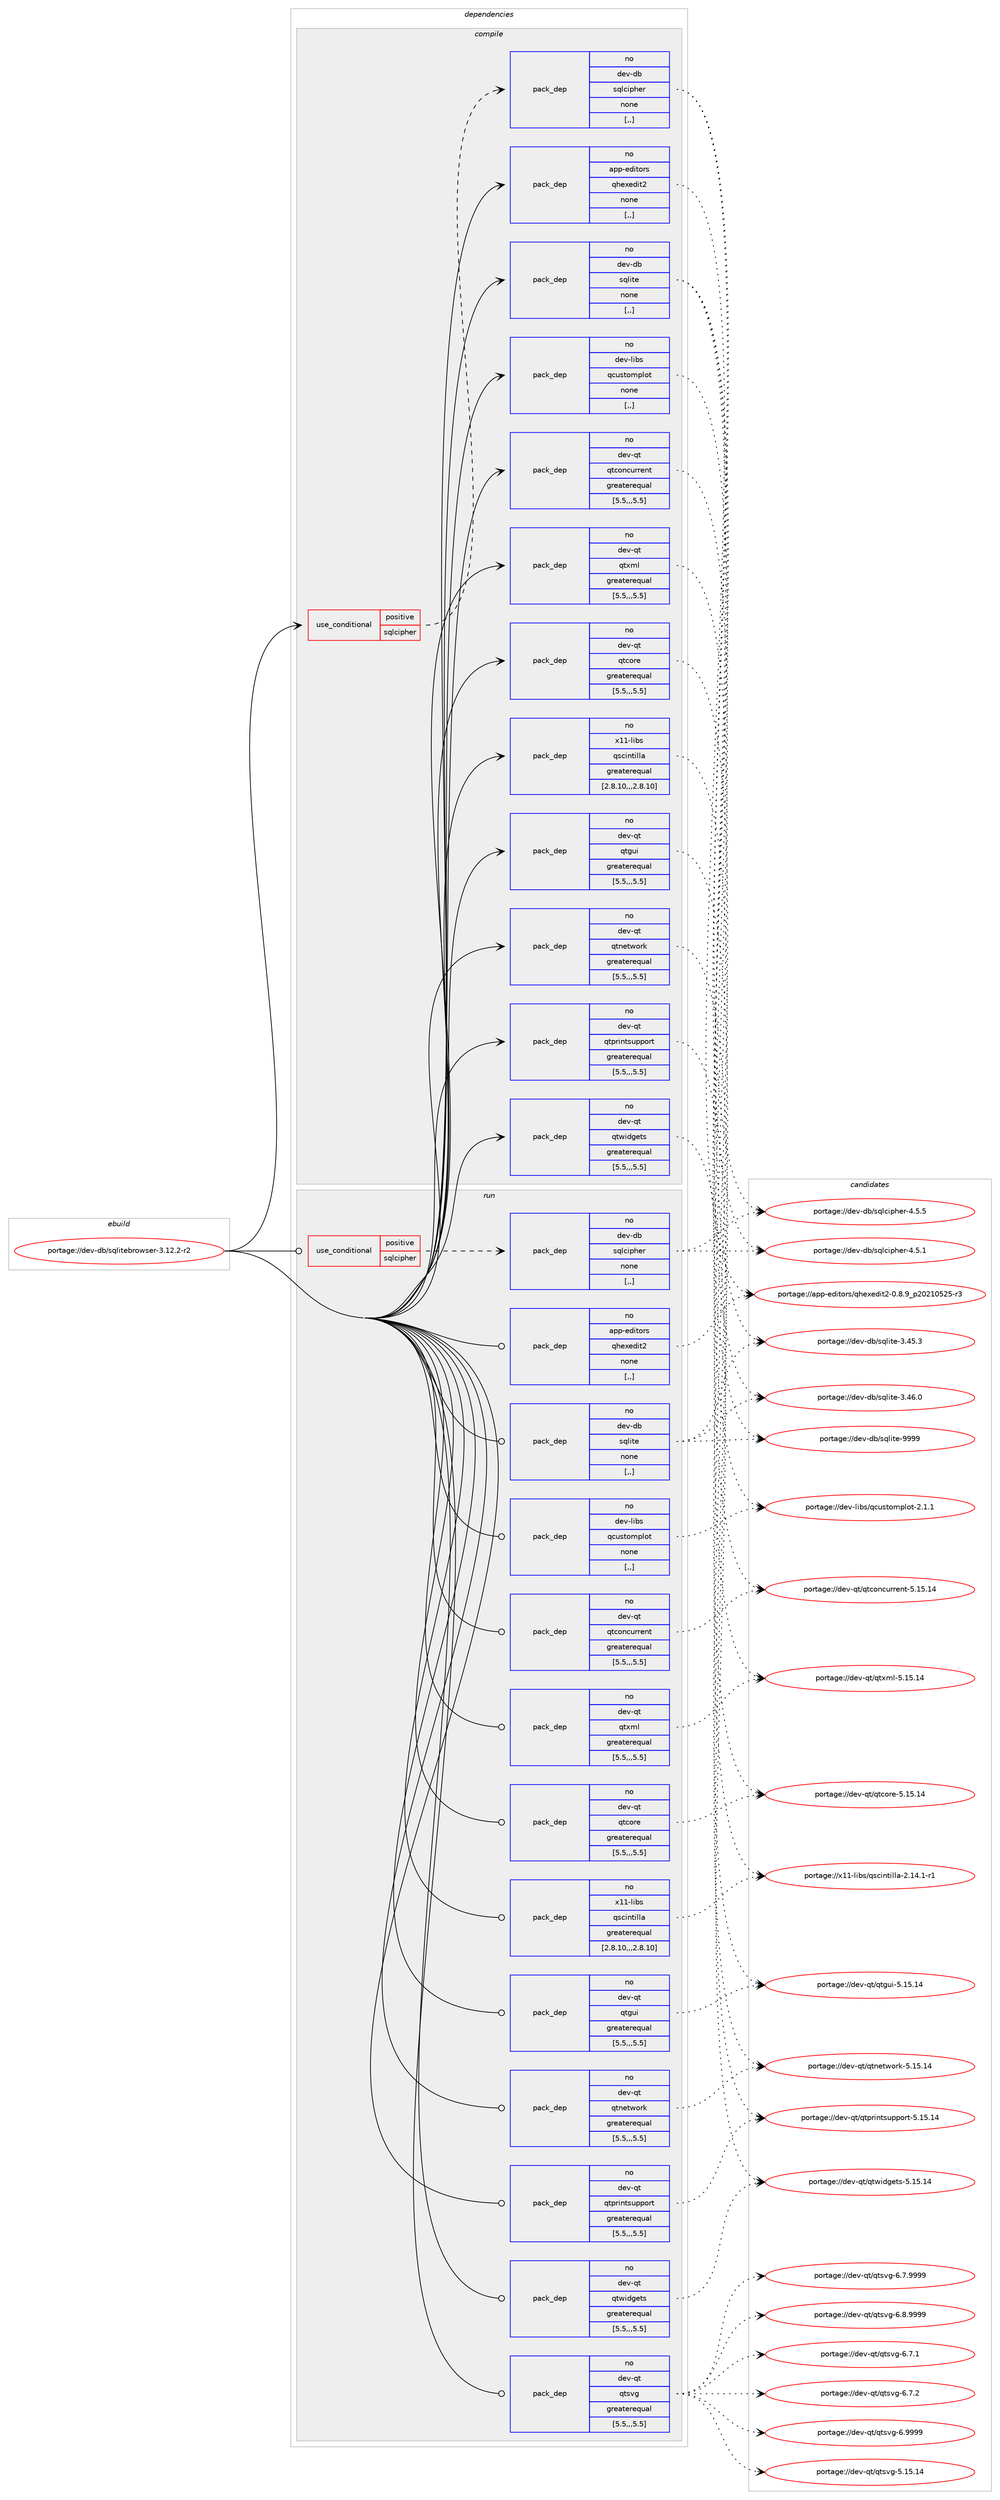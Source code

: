 digraph prolog {

# *************
# Graph options
# *************

newrank=true;
concentrate=true;
compound=true;
graph [rankdir=LR,fontname=Helvetica,fontsize=10,ranksep=1.5];#, ranksep=2.5, nodesep=0.2];
edge  [arrowhead=vee];
node  [fontname=Helvetica,fontsize=10];

# **********
# The ebuild
# **********

subgraph cluster_leftcol {
color=gray;
rank=same;
label=<<i>ebuild</i>>;
id [label="portage://dev-db/sqlitebrowser-3.12.2-r2", color=red, width=4, href="../dev-db/sqlitebrowser-3.12.2-r2.svg"];
}

# ****************
# The dependencies
# ****************

subgraph cluster_midcol {
color=gray;
label=<<i>dependencies</i>>;
subgraph cluster_compile {
fillcolor="#eeeeee";
style=filled;
label=<<i>compile</i>>;
subgraph cond18326 {
dependency69282 [label=<<TABLE BORDER="0" CELLBORDER="1" CELLSPACING="0" CELLPADDING="4"><TR><TD ROWSPAN="3" CELLPADDING="10">use_conditional</TD></TR><TR><TD>positive</TD></TR><TR><TD>sqlcipher</TD></TR></TABLE>>, shape=none, color=red];
subgraph pack50039 {
dependency69283 [label=<<TABLE BORDER="0" CELLBORDER="1" CELLSPACING="0" CELLPADDING="4" WIDTH="220"><TR><TD ROWSPAN="6" CELLPADDING="30">pack_dep</TD></TR><TR><TD WIDTH="110">no</TD></TR><TR><TD>dev-db</TD></TR><TR><TD>sqlcipher</TD></TR><TR><TD>none</TD></TR><TR><TD>[,,]</TD></TR></TABLE>>, shape=none, color=blue];
}
dependency69282:e -> dependency69283:w [weight=20,style="dashed",arrowhead="vee"];
}
id:e -> dependency69282:w [weight=20,style="solid",arrowhead="vee"];
subgraph pack50040 {
dependency69284 [label=<<TABLE BORDER="0" CELLBORDER="1" CELLSPACING="0" CELLPADDING="4" WIDTH="220"><TR><TD ROWSPAN="6" CELLPADDING="30">pack_dep</TD></TR><TR><TD WIDTH="110">no</TD></TR><TR><TD>app-editors</TD></TR><TR><TD>qhexedit2</TD></TR><TR><TD>none</TD></TR><TR><TD>[,,]</TD></TR></TABLE>>, shape=none, color=blue];
}
id:e -> dependency69284:w [weight=20,style="solid",arrowhead="vee"];
subgraph pack50041 {
dependency69285 [label=<<TABLE BORDER="0" CELLBORDER="1" CELLSPACING="0" CELLPADDING="4" WIDTH="220"><TR><TD ROWSPAN="6" CELLPADDING="30">pack_dep</TD></TR><TR><TD WIDTH="110">no</TD></TR><TR><TD>dev-db</TD></TR><TR><TD>sqlite</TD></TR><TR><TD>none</TD></TR><TR><TD>[,,]</TD></TR></TABLE>>, shape=none, color=blue];
}
id:e -> dependency69285:w [weight=20,style="solid",arrowhead="vee"];
subgraph pack50042 {
dependency69286 [label=<<TABLE BORDER="0" CELLBORDER="1" CELLSPACING="0" CELLPADDING="4" WIDTH="220"><TR><TD ROWSPAN="6" CELLPADDING="30">pack_dep</TD></TR><TR><TD WIDTH="110">no</TD></TR><TR><TD>dev-libs</TD></TR><TR><TD>qcustomplot</TD></TR><TR><TD>none</TD></TR><TR><TD>[,,]</TD></TR></TABLE>>, shape=none, color=blue];
}
id:e -> dependency69286:w [weight=20,style="solid",arrowhead="vee"];
subgraph pack50043 {
dependency69287 [label=<<TABLE BORDER="0" CELLBORDER="1" CELLSPACING="0" CELLPADDING="4" WIDTH="220"><TR><TD ROWSPAN="6" CELLPADDING="30">pack_dep</TD></TR><TR><TD WIDTH="110">no</TD></TR><TR><TD>dev-qt</TD></TR><TR><TD>qtconcurrent</TD></TR><TR><TD>greaterequal</TD></TR><TR><TD>[5.5,,,5.5]</TD></TR></TABLE>>, shape=none, color=blue];
}
id:e -> dependency69287:w [weight=20,style="solid",arrowhead="vee"];
subgraph pack50044 {
dependency69288 [label=<<TABLE BORDER="0" CELLBORDER="1" CELLSPACING="0" CELLPADDING="4" WIDTH="220"><TR><TD ROWSPAN="6" CELLPADDING="30">pack_dep</TD></TR><TR><TD WIDTH="110">no</TD></TR><TR><TD>dev-qt</TD></TR><TR><TD>qtcore</TD></TR><TR><TD>greaterequal</TD></TR><TR><TD>[5.5,,,5.5]</TD></TR></TABLE>>, shape=none, color=blue];
}
id:e -> dependency69288:w [weight=20,style="solid",arrowhead="vee"];
subgraph pack50045 {
dependency69289 [label=<<TABLE BORDER="0" CELLBORDER="1" CELLSPACING="0" CELLPADDING="4" WIDTH="220"><TR><TD ROWSPAN="6" CELLPADDING="30">pack_dep</TD></TR><TR><TD WIDTH="110">no</TD></TR><TR><TD>dev-qt</TD></TR><TR><TD>qtgui</TD></TR><TR><TD>greaterequal</TD></TR><TR><TD>[5.5,,,5.5]</TD></TR></TABLE>>, shape=none, color=blue];
}
id:e -> dependency69289:w [weight=20,style="solid",arrowhead="vee"];
subgraph pack50046 {
dependency69290 [label=<<TABLE BORDER="0" CELLBORDER="1" CELLSPACING="0" CELLPADDING="4" WIDTH="220"><TR><TD ROWSPAN="6" CELLPADDING="30">pack_dep</TD></TR><TR><TD WIDTH="110">no</TD></TR><TR><TD>dev-qt</TD></TR><TR><TD>qtnetwork</TD></TR><TR><TD>greaterequal</TD></TR><TR><TD>[5.5,,,5.5]</TD></TR></TABLE>>, shape=none, color=blue];
}
id:e -> dependency69290:w [weight=20,style="solid",arrowhead="vee"];
subgraph pack50047 {
dependency69291 [label=<<TABLE BORDER="0" CELLBORDER="1" CELLSPACING="0" CELLPADDING="4" WIDTH="220"><TR><TD ROWSPAN="6" CELLPADDING="30">pack_dep</TD></TR><TR><TD WIDTH="110">no</TD></TR><TR><TD>dev-qt</TD></TR><TR><TD>qtprintsupport</TD></TR><TR><TD>greaterequal</TD></TR><TR><TD>[5.5,,,5.5]</TD></TR></TABLE>>, shape=none, color=blue];
}
id:e -> dependency69291:w [weight=20,style="solid",arrowhead="vee"];
subgraph pack50048 {
dependency69292 [label=<<TABLE BORDER="0" CELLBORDER="1" CELLSPACING="0" CELLPADDING="4" WIDTH="220"><TR><TD ROWSPAN="6" CELLPADDING="30">pack_dep</TD></TR><TR><TD WIDTH="110">no</TD></TR><TR><TD>dev-qt</TD></TR><TR><TD>qtwidgets</TD></TR><TR><TD>greaterequal</TD></TR><TR><TD>[5.5,,,5.5]</TD></TR></TABLE>>, shape=none, color=blue];
}
id:e -> dependency69292:w [weight=20,style="solid",arrowhead="vee"];
subgraph pack50049 {
dependency69293 [label=<<TABLE BORDER="0" CELLBORDER="1" CELLSPACING="0" CELLPADDING="4" WIDTH="220"><TR><TD ROWSPAN="6" CELLPADDING="30">pack_dep</TD></TR><TR><TD WIDTH="110">no</TD></TR><TR><TD>dev-qt</TD></TR><TR><TD>qtxml</TD></TR><TR><TD>greaterequal</TD></TR><TR><TD>[5.5,,,5.5]</TD></TR></TABLE>>, shape=none, color=blue];
}
id:e -> dependency69293:w [weight=20,style="solid",arrowhead="vee"];
subgraph pack50050 {
dependency69294 [label=<<TABLE BORDER="0" CELLBORDER="1" CELLSPACING="0" CELLPADDING="4" WIDTH="220"><TR><TD ROWSPAN="6" CELLPADDING="30">pack_dep</TD></TR><TR><TD WIDTH="110">no</TD></TR><TR><TD>x11-libs</TD></TR><TR><TD>qscintilla</TD></TR><TR><TD>greaterequal</TD></TR><TR><TD>[2.8.10,,,2.8.10]</TD></TR></TABLE>>, shape=none, color=blue];
}
id:e -> dependency69294:w [weight=20,style="solid",arrowhead="vee"];
}
subgraph cluster_compileandrun {
fillcolor="#eeeeee";
style=filled;
label=<<i>compile and run</i>>;
}
subgraph cluster_run {
fillcolor="#eeeeee";
style=filled;
label=<<i>run</i>>;
subgraph cond18327 {
dependency69295 [label=<<TABLE BORDER="0" CELLBORDER="1" CELLSPACING="0" CELLPADDING="4"><TR><TD ROWSPAN="3" CELLPADDING="10">use_conditional</TD></TR><TR><TD>positive</TD></TR><TR><TD>sqlcipher</TD></TR></TABLE>>, shape=none, color=red];
subgraph pack50051 {
dependency69296 [label=<<TABLE BORDER="0" CELLBORDER="1" CELLSPACING="0" CELLPADDING="4" WIDTH="220"><TR><TD ROWSPAN="6" CELLPADDING="30">pack_dep</TD></TR><TR><TD WIDTH="110">no</TD></TR><TR><TD>dev-db</TD></TR><TR><TD>sqlcipher</TD></TR><TR><TD>none</TD></TR><TR><TD>[,,]</TD></TR></TABLE>>, shape=none, color=blue];
}
dependency69295:e -> dependency69296:w [weight=20,style="dashed",arrowhead="vee"];
}
id:e -> dependency69295:w [weight=20,style="solid",arrowhead="odot"];
subgraph pack50052 {
dependency69297 [label=<<TABLE BORDER="0" CELLBORDER="1" CELLSPACING="0" CELLPADDING="4" WIDTH="220"><TR><TD ROWSPAN="6" CELLPADDING="30">pack_dep</TD></TR><TR><TD WIDTH="110">no</TD></TR><TR><TD>app-editors</TD></TR><TR><TD>qhexedit2</TD></TR><TR><TD>none</TD></TR><TR><TD>[,,]</TD></TR></TABLE>>, shape=none, color=blue];
}
id:e -> dependency69297:w [weight=20,style="solid",arrowhead="odot"];
subgraph pack50053 {
dependency69298 [label=<<TABLE BORDER="0" CELLBORDER="1" CELLSPACING="0" CELLPADDING="4" WIDTH="220"><TR><TD ROWSPAN="6" CELLPADDING="30">pack_dep</TD></TR><TR><TD WIDTH="110">no</TD></TR><TR><TD>dev-db</TD></TR><TR><TD>sqlite</TD></TR><TR><TD>none</TD></TR><TR><TD>[,,]</TD></TR></TABLE>>, shape=none, color=blue];
}
id:e -> dependency69298:w [weight=20,style="solid",arrowhead="odot"];
subgraph pack50054 {
dependency69299 [label=<<TABLE BORDER="0" CELLBORDER="1" CELLSPACING="0" CELLPADDING="4" WIDTH="220"><TR><TD ROWSPAN="6" CELLPADDING="30">pack_dep</TD></TR><TR><TD WIDTH="110">no</TD></TR><TR><TD>dev-libs</TD></TR><TR><TD>qcustomplot</TD></TR><TR><TD>none</TD></TR><TR><TD>[,,]</TD></TR></TABLE>>, shape=none, color=blue];
}
id:e -> dependency69299:w [weight=20,style="solid",arrowhead="odot"];
subgraph pack50055 {
dependency69300 [label=<<TABLE BORDER="0" CELLBORDER="1" CELLSPACING="0" CELLPADDING="4" WIDTH="220"><TR><TD ROWSPAN="6" CELLPADDING="30">pack_dep</TD></TR><TR><TD WIDTH="110">no</TD></TR><TR><TD>dev-qt</TD></TR><TR><TD>qtconcurrent</TD></TR><TR><TD>greaterequal</TD></TR><TR><TD>[5.5,,,5.5]</TD></TR></TABLE>>, shape=none, color=blue];
}
id:e -> dependency69300:w [weight=20,style="solid",arrowhead="odot"];
subgraph pack50056 {
dependency69301 [label=<<TABLE BORDER="0" CELLBORDER="1" CELLSPACING="0" CELLPADDING="4" WIDTH="220"><TR><TD ROWSPAN="6" CELLPADDING="30">pack_dep</TD></TR><TR><TD WIDTH="110">no</TD></TR><TR><TD>dev-qt</TD></TR><TR><TD>qtcore</TD></TR><TR><TD>greaterequal</TD></TR><TR><TD>[5.5,,,5.5]</TD></TR></TABLE>>, shape=none, color=blue];
}
id:e -> dependency69301:w [weight=20,style="solid",arrowhead="odot"];
subgraph pack50057 {
dependency69302 [label=<<TABLE BORDER="0" CELLBORDER="1" CELLSPACING="0" CELLPADDING="4" WIDTH="220"><TR><TD ROWSPAN="6" CELLPADDING="30">pack_dep</TD></TR><TR><TD WIDTH="110">no</TD></TR><TR><TD>dev-qt</TD></TR><TR><TD>qtgui</TD></TR><TR><TD>greaterequal</TD></TR><TR><TD>[5.5,,,5.5]</TD></TR></TABLE>>, shape=none, color=blue];
}
id:e -> dependency69302:w [weight=20,style="solid",arrowhead="odot"];
subgraph pack50058 {
dependency69303 [label=<<TABLE BORDER="0" CELLBORDER="1" CELLSPACING="0" CELLPADDING="4" WIDTH="220"><TR><TD ROWSPAN="6" CELLPADDING="30">pack_dep</TD></TR><TR><TD WIDTH="110">no</TD></TR><TR><TD>dev-qt</TD></TR><TR><TD>qtnetwork</TD></TR><TR><TD>greaterequal</TD></TR><TR><TD>[5.5,,,5.5]</TD></TR></TABLE>>, shape=none, color=blue];
}
id:e -> dependency69303:w [weight=20,style="solid",arrowhead="odot"];
subgraph pack50059 {
dependency69304 [label=<<TABLE BORDER="0" CELLBORDER="1" CELLSPACING="0" CELLPADDING="4" WIDTH="220"><TR><TD ROWSPAN="6" CELLPADDING="30">pack_dep</TD></TR><TR><TD WIDTH="110">no</TD></TR><TR><TD>dev-qt</TD></TR><TR><TD>qtprintsupport</TD></TR><TR><TD>greaterequal</TD></TR><TR><TD>[5.5,,,5.5]</TD></TR></TABLE>>, shape=none, color=blue];
}
id:e -> dependency69304:w [weight=20,style="solid",arrowhead="odot"];
subgraph pack50060 {
dependency69305 [label=<<TABLE BORDER="0" CELLBORDER="1" CELLSPACING="0" CELLPADDING="4" WIDTH="220"><TR><TD ROWSPAN="6" CELLPADDING="30">pack_dep</TD></TR><TR><TD WIDTH="110">no</TD></TR><TR><TD>dev-qt</TD></TR><TR><TD>qtsvg</TD></TR><TR><TD>greaterequal</TD></TR><TR><TD>[5.5,,,5.5]</TD></TR></TABLE>>, shape=none, color=blue];
}
id:e -> dependency69305:w [weight=20,style="solid",arrowhead="odot"];
subgraph pack50061 {
dependency69306 [label=<<TABLE BORDER="0" CELLBORDER="1" CELLSPACING="0" CELLPADDING="4" WIDTH="220"><TR><TD ROWSPAN="6" CELLPADDING="30">pack_dep</TD></TR><TR><TD WIDTH="110">no</TD></TR><TR><TD>dev-qt</TD></TR><TR><TD>qtwidgets</TD></TR><TR><TD>greaterequal</TD></TR><TR><TD>[5.5,,,5.5]</TD></TR></TABLE>>, shape=none, color=blue];
}
id:e -> dependency69306:w [weight=20,style="solid",arrowhead="odot"];
subgraph pack50062 {
dependency69307 [label=<<TABLE BORDER="0" CELLBORDER="1" CELLSPACING="0" CELLPADDING="4" WIDTH="220"><TR><TD ROWSPAN="6" CELLPADDING="30">pack_dep</TD></TR><TR><TD WIDTH="110">no</TD></TR><TR><TD>dev-qt</TD></TR><TR><TD>qtxml</TD></TR><TR><TD>greaterequal</TD></TR><TR><TD>[5.5,,,5.5]</TD></TR></TABLE>>, shape=none, color=blue];
}
id:e -> dependency69307:w [weight=20,style="solid",arrowhead="odot"];
subgraph pack50063 {
dependency69308 [label=<<TABLE BORDER="0" CELLBORDER="1" CELLSPACING="0" CELLPADDING="4" WIDTH="220"><TR><TD ROWSPAN="6" CELLPADDING="30">pack_dep</TD></TR><TR><TD WIDTH="110">no</TD></TR><TR><TD>x11-libs</TD></TR><TR><TD>qscintilla</TD></TR><TR><TD>greaterequal</TD></TR><TR><TD>[2.8.10,,,2.8.10]</TD></TR></TABLE>>, shape=none, color=blue];
}
id:e -> dependency69308:w [weight=20,style="solid",arrowhead="odot"];
}
}

# **************
# The candidates
# **************

subgraph cluster_choices {
rank=same;
color=gray;
label=<<i>candidates</i>>;

subgraph choice50039 {
color=black;
nodesep=1;
choice10010111845100984711511310899105112104101114455246534649 [label="portage://dev-db/sqlcipher-4.5.1", color=red, width=4,href="../dev-db/sqlcipher-4.5.1.svg"];
choice10010111845100984711511310899105112104101114455246534653 [label="portage://dev-db/sqlcipher-4.5.5", color=red, width=4,href="../dev-db/sqlcipher-4.5.5.svg"];
dependency69283:e -> choice10010111845100984711511310899105112104101114455246534649:w [style=dotted,weight="100"];
dependency69283:e -> choice10010111845100984711511310899105112104101114455246534653:w [style=dotted,weight="100"];
}
subgraph choice50040 {
color=black;
nodesep=1;
choice971121124510110010511611111411547113104101120101100105116504548465646579511250485049485350534511451 [label="portage://app-editors/qhexedit2-0.8.9_p20210525-r3", color=red, width=4,href="../app-editors/qhexedit2-0.8.9_p20210525-r3.svg"];
dependency69284:e -> choice971121124510110010511611111411547113104101120101100105116504548465646579511250485049485350534511451:w [style=dotted,weight="100"];
}
subgraph choice50041 {
color=black;
nodesep=1;
choice10010111845100984711511310810511610145514652534651 [label="portage://dev-db/sqlite-3.45.3", color=red, width=4,href="../dev-db/sqlite-3.45.3.svg"];
choice10010111845100984711511310810511610145514652544648 [label="portage://dev-db/sqlite-3.46.0", color=red, width=4,href="../dev-db/sqlite-3.46.0.svg"];
choice1001011184510098471151131081051161014557575757 [label="portage://dev-db/sqlite-9999", color=red, width=4,href="../dev-db/sqlite-9999.svg"];
dependency69285:e -> choice10010111845100984711511310810511610145514652534651:w [style=dotted,weight="100"];
dependency69285:e -> choice10010111845100984711511310810511610145514652544648:w [style=dotted,weight="100"];
dependency69285:e -> choice1001011184510098471151131081051161014557575757:w [style=dotted,weight="100"];
}
subgraph choice50042 {
color=black;
nodesep=1;
choice10010111845108105981154711399117115116111109112108111116455046494649 [label="portage://dev-libs/qcustomplot-2.1.1", color=red, width=4,href="../dev-libs/qcustomplot-2.1.1.svg"];
dependency69286:e -> choice10010111845108105981154711399117115116111109112108111116455046494649:w [style=dotted,weight="100"];
}
subgraph choice50043 {
color=black;
nodesep=1;
choice100101118451131164711311699111110991171141141011101164553464953464952 [label="portage://dev-qt/qtconcurrent-5.15.14", color=red, width=4,href="../dev-qt/qtconcurrent-5.15.14.svg"];
dependency69287:e -> choice100101118451131164711311699111110991171141141011101164553464953464952:w [style=dotted,weight="100"];
}
subgraph choice50044 {
color=black;
nodesep=1;
choice1001011184511311647113116991111141014553464953464952 [label="portage://dev-qt/qtcore-5.15.14", color=red, width=4,href="../dev-qt/qtcore-5.15.14.svg"];
dependency69288:e -> choice1001011184511311647113116991111141014553464953464952:w [style=dotted,weight="100"];
}
subgraph choice50045 {
color=black;
nodesep=1;
choice10010111845113116471131161031171054553464953464952 [label="portage://dev-qt/qtgui-5.15.14", color=red, width=4,href="../dev-qt/qtgui-5.15.14.svg"];
dependency69289:e -> choice10010111845113116471131161031171054553464953464952:w [style=dotted,weight="100"];
}
subgraph choice50046 {
color=black;
nodesep=1;
choice10010111845113116471131161101011161191111141074553464953464952 [label="portage://dev-qt/qtnetwork-5.15.14", color=red, width=4,href="../dev-qt/qtnetwork-5.15.14.svg"];
dependency69290:e -> choice10010111845113116471131161101011161191111141074553464953464952:w [style=dotted,weight="100"];
}
subgraph choice50047 {
color=black;
nodesep=1;
choice10010111845113116471131161121141051101161151171121121111141164553464953464952 [label="portage://dev-qt/qtprintsupport-5.15.14", color=red, width=4,href="../dev-qt/qtprintsupport-5.15.14.svg"];
dependency69291:e -> choice10010111845113116471131161121141051101161151171121121111141164553464953464952:w [style=dotted,weight="100"];
}
subgraph choice50048 {
color=black;
nodesep=1;
choice10010111845113116471131161191051001031011161154553464953464952 [label="portage://dev-qt/qtwidgets-5.15.14", color=red, width=4,href="../dev-qt/qtwidgets-5.15.14.svg"];
dependency69292:e -> choice10010111845113116471131161191051001031011161154553464953464952:w [style=dotted,weight="100"];
}
subgraph choice50049 {
color=black;
nodesep=1;
choice10010111845113116471131161201091084553464953464952 [label="portage://dev-qt/qtxml-5.15.14", color=red, width=4,href="../dev-qt/qtxml-5.15.14.svg"];
dependency69293:e -> choice10010111845113116471131161201091084553464953464952:w [style=dotted,weight="100"];
}
subgraph choice50050 {
color=black;
nodesep=1;
choice12049494510810598115471131159910511011610510810897455046495246494511449 [label="portage://x11-libs/qscintilla-2.14.1-r1", color=red, width=4,href="../x11-libs/qscintilla-2.14.1-r1.svg"];
dependency69294:e -> choice12049494510810598115471131159910511011610510810897455046495246494511449:w [style=dotted,weight="100"];
}
subgraph choice50051 {
color=black;
nodesep=1;
choice10010111845100984711511310899105112104101114455246534649 [label="portage://dev-db/sqlcipher-4.5.1", color=red, width=4,href="../dev-db/sqlcipher-4.5.1.svg"];
choice10010111845100984711511310899105112104101114455246534653 [label="portage://dev-db/sqlcipher-4.5.5", color=red, width=4,href="../dev-db/sqlcipher-4.5.5.svg"];
dependency69296:e -> choice10010111845100984711511310899105112104101114455246534649:w [style=dotted,weight="100"];
dependency69296:e -> choice10010111845100984711511310899105112104101114455246534653:w [style=dotted,weight="100"];
}
subgraph choice50052 {
color=black;
nodesep=1;
choice971121124510110010511611111411547113104101120101100105116504548465646579511250485049485350534511451 [label="portage://app-editors/qhexedit2-0.8.9_p20210525-r3", color=red, width=4,href="../app-editors/qhexedit2-0.8.9_p20210525-r3.svg"];
dependency69297:e -> choice971121124510110010511611111411547113104101120101100105116504548465646579511250485049485350534511451:w [style=dotted,weight="100"];
}
subgraph choice50053 {
color=black;
nodesep=1;
choice10010111845100984711511310810511610145514652534651 [label="portage://dev-db/sqlite-3.45.3", color=red, width=4,href="../dev-db/sqlite-3.45.3.svg"];
choice10010111845100984711511310810511610145514652544648 [label="portage://dev-db/sqlite-3.46.0", color=red, width=4,href="../dev-db/sqlite-3.46.0.svg"];
choice1001011184510098471151131081051161014557575757 [label="portage://dev-db/sqlite-9999", color=red, width=4,href="../dev-db/sqlite-9999.svg"];
dependency69298:e -> choice10010111845100984711511310810511610145514652534651:w [style=dotted,weight="100"];
dependency69298:e -> choice10010111845100984711511310810511610145514652544648:w [style=dotted,weight="100"];
dependency69298:e -> choice1001011184510098471151131081051161014557575757:w [style=dotted,weight="100"];
}
subgraph choice50054 {
color=black;
nodesep=1;
choice10010111845108105981154711399117115116111109112108111116455046494649 [label="portage://dev-libs/qcustomplot-2.1.1", color=red, width=4,href="../dev-libs/qcustomplot-2.1.1.svg"];
dependency69299:e -> choice10010111845108105981154711399117115116111109112108111116455046494649:w [style=dotted,weight="100"];
}
subgraph choice50055 {
color=black;
nodesep=1;
choice100101118451131164711311699111110991171141141011101164553464953464952 [label="portage://dev-qt/qtconcurrent-5.15.14", color=red, width=4,href="../dev-qt/qtconcurrent-5.15.14.svg"];
dependency69300:e -> choice100101118451131164711311699111110991171141141011101164553464953464952:w [style=dotted,weight="100"];
}
subgraph choice50056 {
color=black;
nodesep=1;
choice1001011184511311647113116991111141014553464953464952 [label="portage://dev-qt/qtcore-5.15.14", color=red, width=4,href="../dev-qt/qtcore-5.15.14.svg"];
dependency69301:e -> choice1001011184511311647113116991111141014553464953464952:w [style=dotted,weight="100"];
}
subgraph choice50057 {
color=black;
nodesep=1;
choice10010111845113116471131161031171054553464953464952 [label="portage://dev-qt/qtgui-5.15.14", color=red, width=4,href="../dev-qt/qtgui-5.15.14.svg"];
dependency69302:e -> choice10010111845113116471131161031171054553464953464952:w [style=dotted,weight="100"];
}
subgraph choice50058 {
color=black;
nodesep=1;
choice10010111845113116471131161101011161191111141074553464953464952 [label="portage://dev-qt/qtnetwork-5.15.14", color=red, width=4,href="../dev-qt/qtnetwork-5.15.14.svg"];
dependency69303:e -> choice10010111845113116471131161101011161191111141074553464953464952:w [style=dotted,weight="100"];
}
subgraph choice50059 {
color=black;
nodesep=1;
choice10010111845113116471131161121141051101161151171121121111141164553464953464952 [label="portage://dev-qt/qtprintsupport-5.15.14", color=red, width=4,href="../dev-qt/qtprintsupport-5.15.14.svg"];
dependency69304:e -> choice10010111845113116471131161121141051101161151171121121111141164553464953464952:w [style=dotted,weight="100"];
}
subgraph choice50060 {
color=black;
nodesep=1;
choice10010111845113116471131161151181034553464953464952 [label="portage://dev-qt/qtsvg-5.15.14", color=red, width=4,href="../dev-qt/qtsvg-5.15.14.svg"];
choice1001011184511311647113116115118103455446554649 [label="portage://dev-qt/qtsvg-6.7.1", color=red, width=4,href="../dev-qt/qtsvg-6.7.1.svg"];
choice1001011184511311647113116115118103455446554650 [label="portage://dev-qt/qtsvg-6.7.2", color=red, width=4,href="../dev-qt/qtsvg-6.7.2.svg"];
choice1001011184511311647113116115118103455446554657575757 [label="portage://dev-qt/qtsvg-6.7.9999", color=red, width=4,href="../dev-qt/qtsvg-6.7.9999.svg"];
choice1001011184511311647113116115118103455446564657575757 [label="portage://dev-qt/qtsvg-6.8.9999", color=red, width=4,href="../dev-qt/qtsvg-6.8.9999.svg"];
choice100101118451131164711311611511810345544657575757 [label="portage://dev-qt/qtsvg-6.9999", color=red, width=4,href="../dev-qt/qtsvg-6.9999.svg"];
dependency69305:e -> choice10010111845113116471131161151181034553464953464952:w [style=dotted,weight="100"];
dependency69305:e -> choice1001011184511311647113116115118103455446554649:w [style=dotted,weight="100"];
dependency69305:e -> choice1001011184511311647113116115118103455446554650:w [style=dotted,weight="100"];
dependency69305:e -> choice1001011184511311647113116115118103455446554657575757:w [style=dotted,weight="100"];
dependency69305:e -> choice1001011184511311647113116115118103455446564657575757:w [style=dotted,weight="100"];
dependency69305:e -> choice100101118451131164711311611511810345544657575757:w [style=dotted,weight="100"];
}
subgraph choice50061 {
color=black;
nodesep=1;
choice10010111845113116471131161191051001031011161154553464953464952 [label="portage://dev-qt/qtwidgets-5.15.14", color=red, width=4,href="../dev-qt/qtwidgets-5.15.14.svg"];
dependency69306:e -> choice10010111845113116471131161191051001031011161154553464953464952:w [style=dotted,weight="100"];
}
subgraph choice50062 {
color=black;
nodesep=1;
choice10010111845113116471131161201091084553464953464952 [label="portage://dev-qt/qtxml-5.15.14", color=red, width=4,href="../dev-qt/qtxml-5.15.14.svg"];
dependency69307:e -> choice10010111845113116471131161201091084553464953464952:w [style=dotted,weight="100"];
}
subgraph choice50063 {
color=black;
nodesep=1;
choice12049494510810598115471131159910511011610510810897455046495246494511449 [label="portage://x11-libs/qscintilla-2.14.1-r1", color=red, width=4,href="../x11-libs/qscintilla-2.14.1-r1.svg"];
dependency69308:e -> choice12049494510810598115471131159910511011610510810897455046495246494511449:w [style=dotted,weight="100"];
}
}

}
